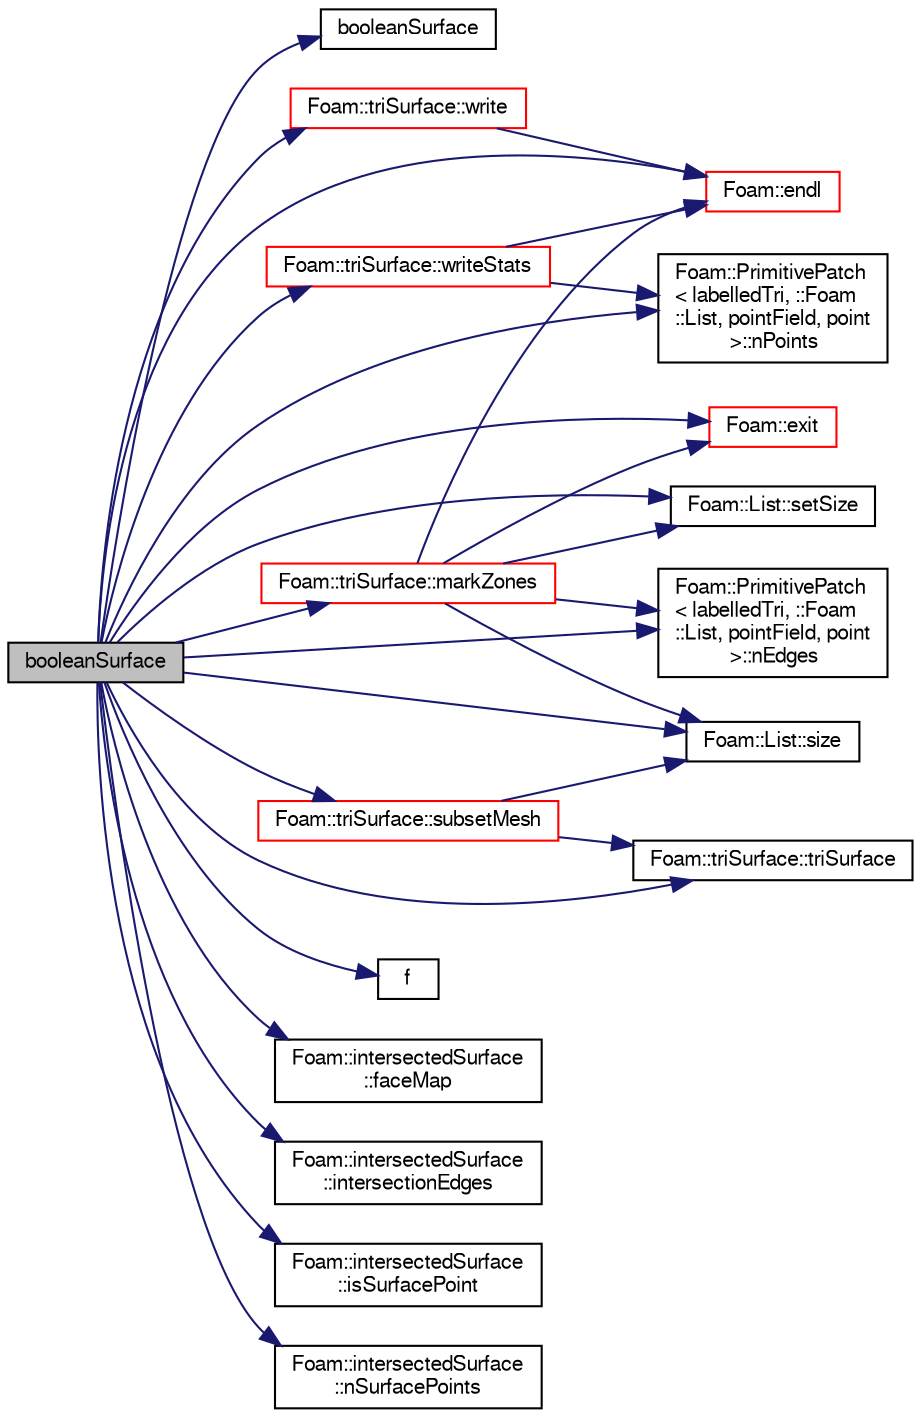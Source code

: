 digraph "booleanSurface"
{
  bgcolor="transparent";
  edge [fontname="FreeSans",fontsize="10",labelfontname="FreeSans",labelfontsize="10"];
  node [fontname="FreeSans",fontsize="10",shape=record];
  rankdir="LR";
  Node3 [label="booleanSurface",height=0.2,width=0.4,color="black", fillcolor="grey75", style="filled", fontcolor="black"];
  Node3 -> Node4 [color="midnightblue",fontsize="10",style="solid",fontname="FreeSans"];
  Node4 [label="booleanSurface",height=0.2,width=0.4,color="black",URL="$a25486.html#a626b40f94441db1b98d5b97abba49122",tooltip="Construct null. "];
  Node3 -> Node5 [color="midnightblue",fontsize="10",style="solid",fontname="FreeSans"];
  Node5 [label="Foam::endl",height=0.2,width=0.4,color="red",URL="$a21124.html#a2db8fe02a0d3909e9351bb4275b23ce4",tooltip="Add newline and flush stream. "];
  Node3 -> Node7 [color="midnightblue",fontsize="10",style="solid",fontname="FreeSans"];
  Node7 [label="Foam::exit",height=0.2,width=0.4,color="red",URL="$a21124.html#a06ca7250d8e89caf05243ec094843642"];
  Node3 -> Node52 [color="midnightblue",fontsize="10",style="solid",fontname="FreeSans"];
  Node52 [label="f",height=0.2,width=0.4,color="black",URL="$a17900.html#a888be93833ac7a23170555c69c690288"];
  Node3 -> Node53 [color="midnightblue",fontsize="10",style="solid",fontname="FreeSans"];
  Node53 [label="Foam::intersectedSurface\l::faceMap",height=0.2,width=0.4,color="black",URL="$a25494.html#af618d1e4110025c66bae41ba7411a5ce",tooltip="New to old. "];
  Node3 -> Node54 [color="midnightblue",fontsize="10",style="solid",fontname="FreeSans"];
  Node54 [label="Foam::intersectedSurface\l::intersectionEdges",height=0.2,width=0.4,color="black",URL="$a25494.html#a99fd63bfac7a4a3892081512dfbd89dc",tooltip="Labels of edges in *this which originate from &#39;cuts&#39;. "];
  Node3 -> Node55 [color="midnightblue",fontsize="10",style="solid",fontname="FreeSans"];
  Node55 [label="Foam::intersectedSurface\l::isSurfacePoint",height=0.2,width=0.4,color="black",URL="$a25494.html#a8223aebac38be8e4d310d02a39c85be0",tooltip="Is point coming from original surface? "];
  Node3 -> Node56 [color="midnightblue",fontsize="10",style="solid",fontname="FreeSans"];
  Node56 [label="Foam::triSurface::markZones",height=0.2,width=0.4,color="red",URL="$a30598.html#a48697e668dcb52e0c3231e9a75ddb8cc",tooltip="(size and) fills faceZone with zone of face. Zone is area "];
  Node56 -> Node57 [color="midnightblue",fontsize="10",style="solid",fontname="FreeSans"];
  Node57 [label="Foam::List::setSize",height=0.2,width=0.4,color="black",URL="$a25694.html#aedb985ffeaf1bdbfeccc2a8730405703",tooltip="Reset size of List. "];
  Node56 -> Node59 [color="midnightblue",fontsize="10",style="solid",fontname="FreeSans"];
  Node59 [label="Foam::List::size",height=0.2,width=0.4,color="black",URL="$a25694.html#a8a5f6fa29bd4b500caf186f60245b384",tooltip="Override size to be inconsistent with allocated storage. "];
  Node56 -> Node60 [color="midnightblue",fontsize="10",style="solid",fontname="FreeSans"];
  Node60 [label="Foam::PrimitivePatch\l\< labelledTri, ::Foam\l::List, pointField, point\l \>::nEdges",height=0.2,width=0.4,color="black",URL="$a27538.html#a086513bcff1a3f1684e1a3879dd90deb",tooltip="Return number of edges in patch. "];
  Node56 -> Node5 [color="midnightblue",fontsize="10",style="solid",fontname="FreeSans"];
  Node56 -> Node7 [color="midnightblue",fontsize="10",style="solid",fontname="FreeSans"];
  Node3 -> Node60 [color="midnightblue",fontsize="10",style="solid",fontname="FreeSans"];
  Node3 -> Node68 [color="midnightblue",fontsize="10",style="solid",fontname="FreeSans"];
  Node68 [label="Foam::PrimitivePatch\l\< labelledTri, ::Foam\l::List, pointField, point\l \>::nPoints",height=0.2,width=0.4,color="black",URL="$a27538.html#a1c886a784a597459dbf2d9470798e9dd",tooltip="Return number of points supporting patch faces. "];
  Node3 -> Node73 [color="midnightblue",fontsize="10",style="solid",fontname="FreeSans"];
  Node73 [label="Foam::intersectedSurface\l::nSurfacePoints",height=0.2,width=0.4,color="black",URL="$a25494.html#ac341619c8de0dc3564b135a986fa45e7",tooltip="Number of points from original surface. "];
  Node3 -> Node57 [color="midnightblue",fontsize="10",style="solid",fontname="FreeSans"];
  Node3 -> Node59 [color="midnightblue",fontsize="10",style="solid",fontname="FreeSans"];
  Node3 -> Node69 [color="midnightblue",fontsize="10",style="solid",fontname="FreeSans"];
  Node69 [label="Foam::triSurface::subsetMesh",height=0.2,width=0.4,color="red",URL="$a30598.html#a2a82635af274c2fffdbb732676b4ecd3",tooltip="Return new surface. Returns pointMap, faceMap from. "];
  Node69 -> Node59 [color="midnightblue",fontsize="10",style="solid",fontname="FreeSans"];
  Node69 -> Node71 [color="midnightblue",fontsize="10",style="solid",fontname="FreeSans"];
  Node71 [label="Foam::triSurface::triSurface",height=0.2,width=0.4,color="black",URL="$a30598.html#a23b307d20d3b88983e62e1cb7292346a",tooltip="Construct null. "];
  Node3 -> Node71 [color="midnightblue",fontsize="10",style="solid",fontname="FreeSans"];
  Node3 -> Node74 [color="midnightblue",fontsize="10",style="solid",fontname="FreeSans"];
  Node74 [label="Foam::triSurface::write",height=0.2,width=0.4,color="red",URL="$a30598.html#a293fdfec8bdfbd5c3913ab4c9f3454ff",tooltip="Write to Ostream in simple FOAM format. "];
  Node74 -> Node5 [color="midnightblue",fontsize="10",style="solid",fontname="FreeSans"];
  Node3 -> Node78 [color="midnightblue",fontsize="10",style="solid",fontname="FreeSans"];
  Node78 [label="Foam::triSurface::writeStats",height=0.2,width=0.4,color="red",URL="$a30598.html#a9dcc5076c83a26b069fbc8106a14c7ec",tooltip="Write some statistics. "];
  Node78 -> Node68 [color="midnightblue",fontsize="10",style="solid",fontname="FreeSans"];
  Node78 -> Node5 [color="midnightblue",fontsize="10",style="solid",fontname="FreeSans"];
}

